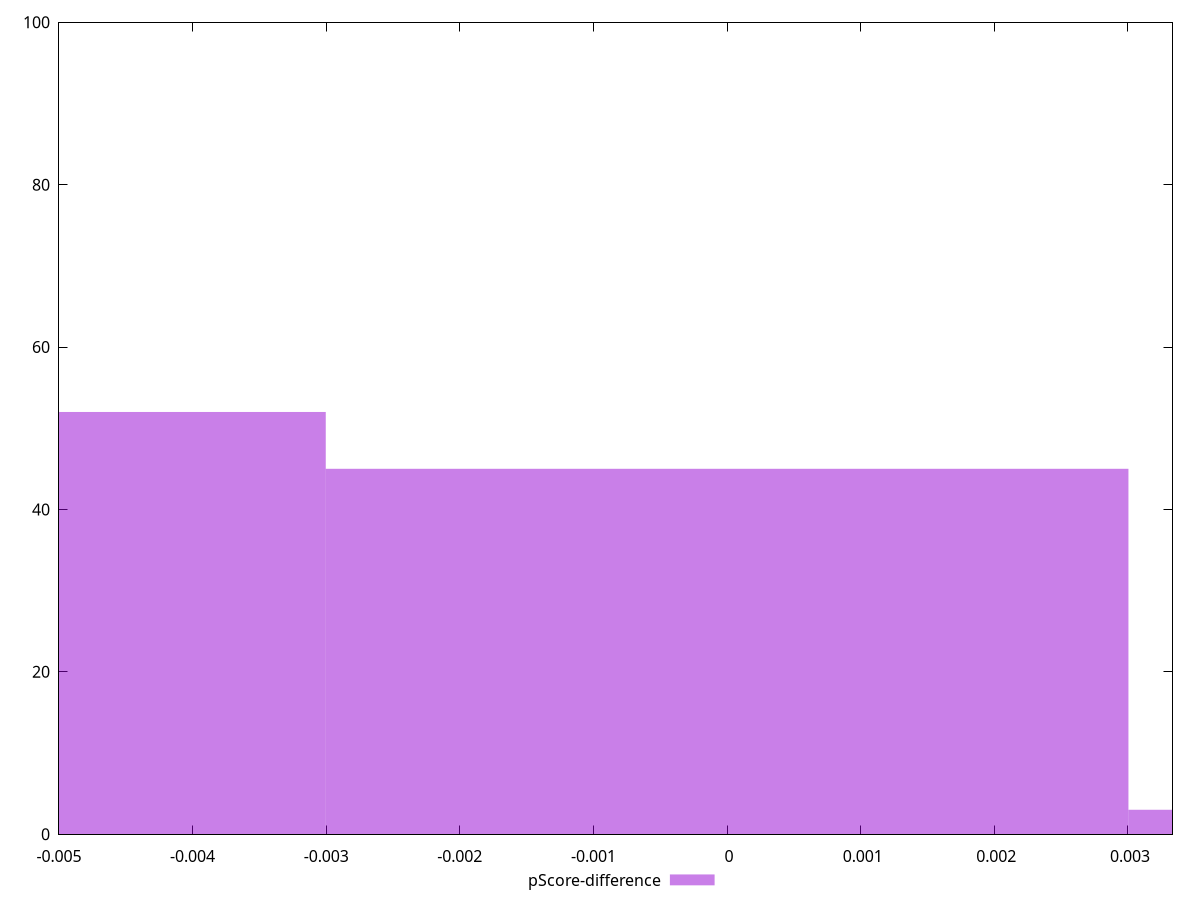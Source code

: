 reset

$pScoreDifference <<EOF
-0.006007287579287436 52
0 45
0.006007287579287436 3
EOF

set key outside below
set boxwidth 0.006007287579287436
set xrange [-0.0050000000000000044:0.0033333333333332993]
set yrange [0:100]
set trange [0:100]
set style fill transparent solid 0.5 noborder
set terminal svg size 640, 490 enhanced background rgb 'white'
set output "reprap/uses-optimized-images/samples/pages+cached+noexternal+nomedia+nocss/pScore-difference/histogram.svg"

plot $pScoreDifference title "pScore-difference" with boxes

reset
